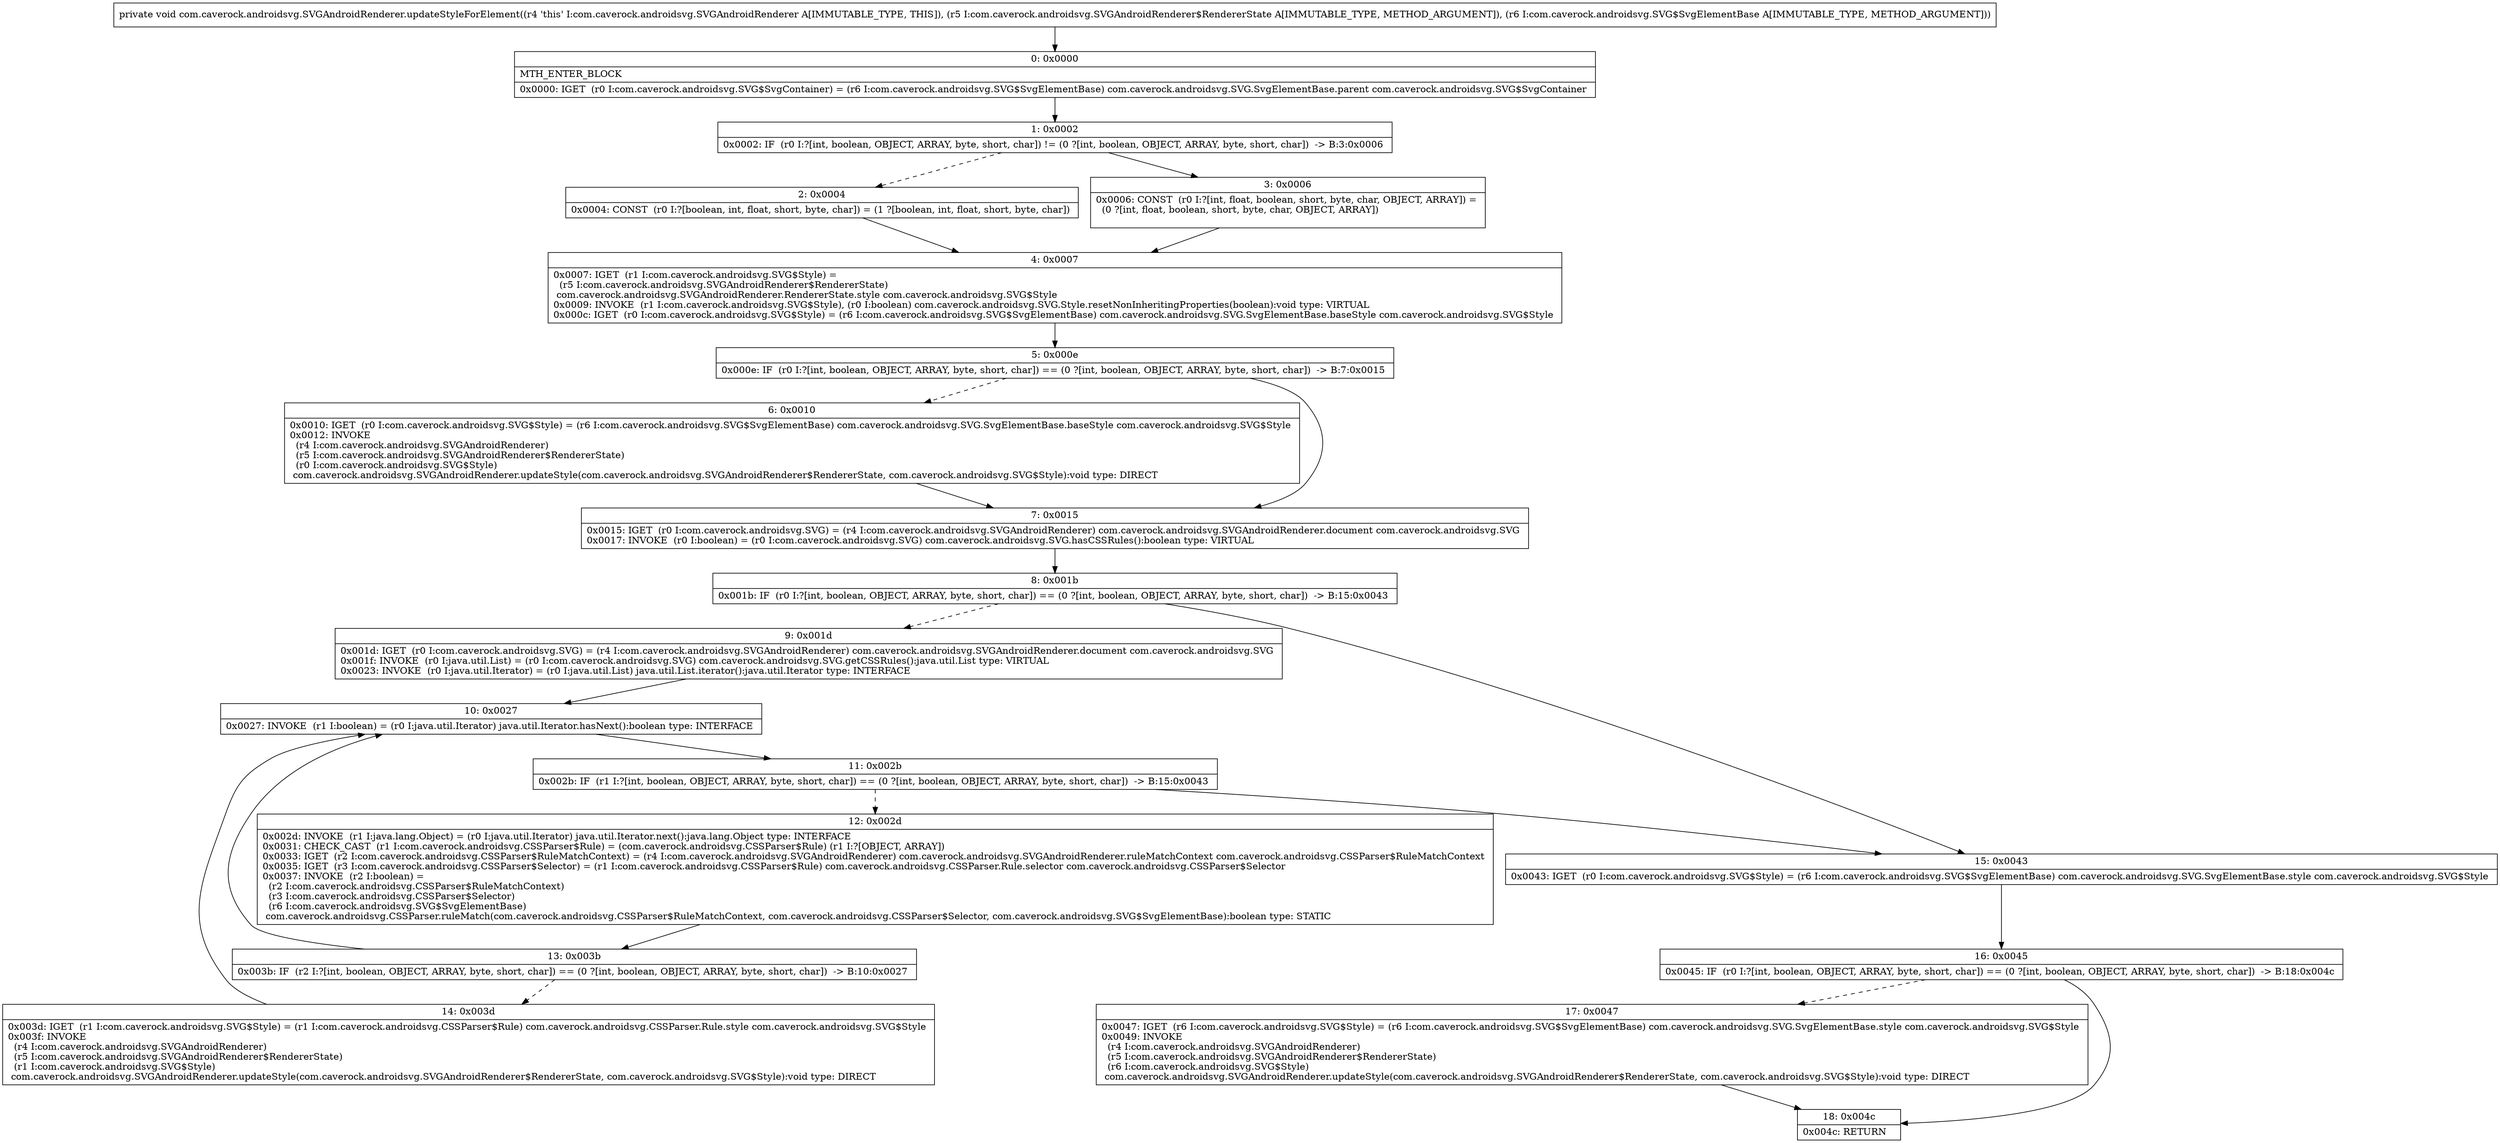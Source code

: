 digraph "CFG forcom.caverock.androidsvg.SVGAndroidRenderer.updateStyleForElement(Lcom\/caverock\/androidsvg\/SVGAndroidRenderer$RendererState;Lcom\/caverock\/androidsvg\/SVG$SvgElementBase;)V" {
Node_0 [shape=record,label="{0\:\ 0x0000|MTH_ENTER_BLOCK\l|0x0000: IGET  (r0 I:com.caverock.androidsvg.SVG$SvgContainer) = (r6 I:com.caverock.androidsvg.SVG$SvgElementBase) com.caverock.androidsvg.SVG.SvgElementBase.parent com.caverock.androidsvg.SVG$SvgContainer \l}"];
Node_1 [shape=record,label="{1\:\ 0x0002|0x0002: IF  (r0 I:?[int, boolean, OBJECT, ARRAY, byte, short, char]) != (0 ?[int, boolean, OBJECT, ARRAY, byte, short, char])  \-\> B:3:0x0006 \l}"];
Node_2 [shape=record,label="{2\:\ 0x0004|0x0004: CONST  (r0 I:?[boolean, int, float, short, byte, char]) = (1 ?[boolean, int, float, short, byte, char]) \l}"];
Node_3 [shape=record,label="{3\:\ 0x0006|0x0006: CONST  (r0 I:?[int, float, boolean, short, byte, char, OBJECT, ARRAY]) = \l  (0 ?[int, float, boolean, short, byte, char, OBJECT, ARRAY])\l \l}"];
Node_4 [shape=record,label="{4\:\ 0x0007|0x0007: IGET  (r1 I:com.caverock.androidsvg.SVG$Style) = \l  (r5 I:com.caverock.androidsvg.SVGAndroidRenderer$RendererState)\l com.caverock.androidsvg.SVGAndroidRenderer.RendererState.style com.caverock.androidsvg.SVG$Style \l0x0009: INVOKE  (r1 I:com.caverock.androidsvg.SVG$Style), (r0 I:boolean) com.caverock.androidsvg.SVG.Style.resetNonInheritingProperties(boolean):void type: VIRTUAL \l0x000c: IGET  (r0 I:com.caverock.androidsvg.SVG$Style) = (r6 I:com.caverock.androidsvg.SVG$SvgElementBase) com.caverock.androidsvg.SVG.SvgElementBase.baseStyle com.caverock.androidsvg.SVG$Style \l}"];
Node_5 [shape=record,label="{5\:\ 0x000e|0x000e: IF  (r0 I:?[int, boolean, OBJECT, ARRAY, byte, short, char]) == (0 ?[int, boolean, OBJECT, ARRAY, byte, short, char])  \-\> B:7:0x0015 \l}"];
Node_6 [shape=record,label="{6\:\ 0x0010|0x0010: IGET  (r0 I:com.caverock.androidsvg.SVG$Style) = (r6 I:com.caverock.androidsvg.SVG$SvgElementBase) com.caverock.androidsvg.SVG.SvgElementBase.baseStyle com.caverock.androidsvg.SVG$Style \l0x0012: INVOKE  \l  (r4 I:com.caverock.androidsvg.SVGAndroidRenderer)\l  (r5 I:com.caverock.androidsvg.SVGAndroidRenderer$RendererState)\l  (r0 I:com.caverock.androidsvg.SVG$Style)\l com.caverock.androidsvg.SVGAndroidRenderer.updateStyle(com.caverock.androidsvg.SVGAndroidRenderer$RendererState, com.caverock.androidsvg.SVG$Style):void type: DIRECT \l}"];
Node_7 [shape=record,label="{7\:\ 0x0015|0x0015: IGET  (r0 I:com.caverock.androidsvg.SVG) = (r4 I:com.caverock.androidsvg.SVGAndroidRenderer) com.caverock.androidsvg.SVGAndroidRenderer.document com.caverock.androidsvg.SVG \l0x0017: INVOKE  (r0 I:boolean) = (r0 I:com.caverock.androidsvg.SVG) com.caverock.androidsvg.SVG.hasCSSRules():boolean type: VIRTUAL \l}"];
Node_8 [shape=record,label="{8\:\ 0x001b|0x001b: IF  (r0 I:?[int, boolean, OBJECT, ARRAY, byte, short, char]) == (0 ?[int, boolean, OBJECT, ARRAY, byte, short, char])  \-\> B:15:0x0043 \l}"];
Node_9 [shape=record,label="{9\:\ 0x001d|0x001d: IGET  (r0 I:com.caverock.androidsvg.SVG) = (r4 I:com.caverock.androidsvg.SVGAndroidRenderer) com.caverock.androidsvg.SVGAndroidRenderer.document com.caverock.androidsvg.SVG \l0x001f: INVOKE  (r0 I:java.util.List) = (r0 I:com.caverock.androidsvg.SVG) com.caverock.androidsvg.SVG.getCSSRules():java.util.List type: VIRTUAL \l0x0023: INVOKE  (r0 I:java.util.Iterator) = (r0 I:java.util.List) java.util.List.iterator():java.util.Iterator type: INTERFACE \l}"];
Node_10 [shape=record,label="{10\:\ 0x0027|0x0027: INVOKE  (r1 I:boolean) = (r0 I:java.util.Iterator) java.util.Iterator.hasNext():boolean type: INTERFACE \l}"];
Node_11 [shape=record,label="{11\:\ 0x002b|0x002b: IF  (r1 I:?[int, boolean, OBJECT, ARRAY, byte, short, char]) == (0 ?[int, boolean, OBJECT, ARRAY, byte, short, char])  \-\> B:15:0x0043 \l}"];
Node_12 [shape=record,label="{12\:\ 0x002d|0x002d: INVOKE  (r1 I:java.lang.Object) = (r0 I:java.util.Iterator) java.util.Iterator.next():java.lang.Object type: INTERFACE \l0x0031: CHECK_CAST  (r1 I:com.caverock.androidsvg.CSSParser$Rule) = (com.caverock.androidsvg.CSSParser$Rule) (r1 I:?[OBJECT, ARRAY]) \l0x0033: IGET  (r2 I:com.caverock.androidsvg.CSSParser$RuleMatchContext) = (r4 I:com.caverock.androidsvg.SVGAndroidRenderer) com.caverock.androidsvg.SVGAndroidRenderer.ruleMatchContext com.caverock.androidsvg.CSSParser$RuleMatchContext \l0x0035: IGET  (r3 I:com.caverock.androidsvg.CSSParser$Selector) = (r1 I:com.caverock.androidsvg.CSSParser$Rule) com.caverock.androidsvg.CSSParser.Rule.selector com.caverock.androidsvg.CSSParser$Selector \l0x0037: INVOKE  (r2 I:boolean) = \l  (r2 I:com.caverock.androidsvg.CSSParser$RuleMatchContext)\l  (r3 I:com.caverock.androidsvg.CSSParser$Selector)\l  (r6 I:com.caverock.androidsvg.SVG$SvgElementBase)\l com.caverock.androidsvg.CSSParser.ruleMatch(com.caverock.androidsvg.CSSParser$RuleMatchContext, com.caverock.androidsvg.CSSParser$Selector, com.caverock.androidsvg.SVG$SvgElementBase):boolean type: STATIC \l}"];
Node_13 [shape=record,label="{13\:\ 0x003b|0x003b: IF  (r2 I:?[int, boolean, OBJECT, ARRAY, byte, short, char]) == (0 ?[int, boolean, OBJECT, ARRAY, byte, short, char])  \-\> B:10:0x0027 \l}"];
Node_14 [shape=record,label="{14\:\ 0x003d|0x003d: IGET  (r1 I:com.caverock.androidsvg.SVG$Style) = (r1 I:com.caverock.androidsvg.CSSParser$Rule) com.caverock.androidsvg.CSSParser.Rule.style com.caverock.androidsvg.SVG$Style \l0x003f: INVOKE  \l  (r4 I:com.caverock.androidsvg.SVGAndroidRenderer)\l  (r5 I:com.caverock.androidsvg.SVGAndroidRenderer$RendererState)\l  (r1 I:com.caverock.androidsvg.SVG$Style)\l com.caverock.androidsvg.SVGAndroidRenderer.updateStyle(com.caverock.androidsvg.SVGAndroidRenderer$RendererState, com.caverock.androidsvg.SVG$Style):void type: DIRECT \l}"];
Node_15 [shape=record,label="{15\:\ 0x0043|0x0043: IGET  (r0 I:com.caverock.androidsvg.SVG$Style) = (r6 I:com.caverock.androidsvg.SVG$SvgElementBase) com.caverock.androidsvg.SVG.SvgElementBase.style com.caverock.androidsvg.SVG$Style \l}"];
Node_16 [shape=record,label="{16\:\ 0x0045|0x0045: IF  (r0 I:?[int, boolean, OBJECT, ARRAY, byte, short, char]) == (0 ?[int, boolean, OBJECT, ARRAY, byte, short, char])  \-\> B:18:0x004c \l}"];
Node_17 [shape=record,label="{17\:\ 0x0047|0x0047: IGET  (r6 I:com.caverock.androidsvg.SVG$Style) = (r6 I:com.caverock.androidsvg.SVG$SvgElementBase) com.caverock.androidsvg.SVG.SvgElementBase.style com.caverock.androidsvg.SVG$Style \l0x0049: INVOKE  \l  (r4 I:com.caverock.androidsvg.SVGAndroidRenderer)\l  (r5 I:com.caverock.androidsvg.SVGAndroidRenderer$RendererState)\l  (r6 I:com.caverock.androidsvg.SVG$Style)\l com.caverock.androidsvg.SVGAndroidRenderer.updateStyle(com.caverock.androidsvg.SVGAndroidRenderer$RendererState, com.caverock.androidsvg.SVG$Style):void type: DIRECT \l}"];
Node_18 [shape=record,label="{18\:\ 0x004c|0x004c: RETURN   \l}"];
MethodNode[shape=record,label="{private void com.caverock.androidsvg.SVGAndroidRenderer.updateStyleForElement((r4 'this' I:com.caverock.androidsvg.SVGAndroidRenderer A[IMMUTABLE_TYPE, THIS]), (r5 I:com.caverock.androidsvg.SVGAndroidRenderer$RendererState A[IMMUTABLE_TYPE, METHOD_ARGUMENT]), (r6 I:com.caverock.androidsvg.SVG$SvgElementBase A[IMMUTABLE_TYPE, METHOD_ARGUMENT])) }"];
MethodNode -> Node_0;
Node_0 -> Node_1;
Node_1 -> Node_2[style=dashed];
Node_1 -> Node_3;
Node_2 -> Node_4;
Node_3 -> Node_4;
Node_4 -> Node_5;
Node_5 -> Node_6[style=dashed];
Node_5 -> Node_7;
Node_6 -> Node_7;
Node_7 -> Node_8;
Node_8 -> Node_9[style=dashed];
Node_8 -> Node_15;
Node_9 -> Node_10;
Node_10 -> Node_11;
Node_11 -> Node_12[style=dashed];
Node_11 -> Node_15;
Node_12 -> Node_13;
Node_13 -> Node_10;
Node_13 -> Node_14[style=dashed];
Node_14 -> Node_10;
Node_15 -> Node_16;
Node_16 -> Node_17[style=dashed];
Node_16 -> Node_18;
Node_17 -> Node_18;
}

